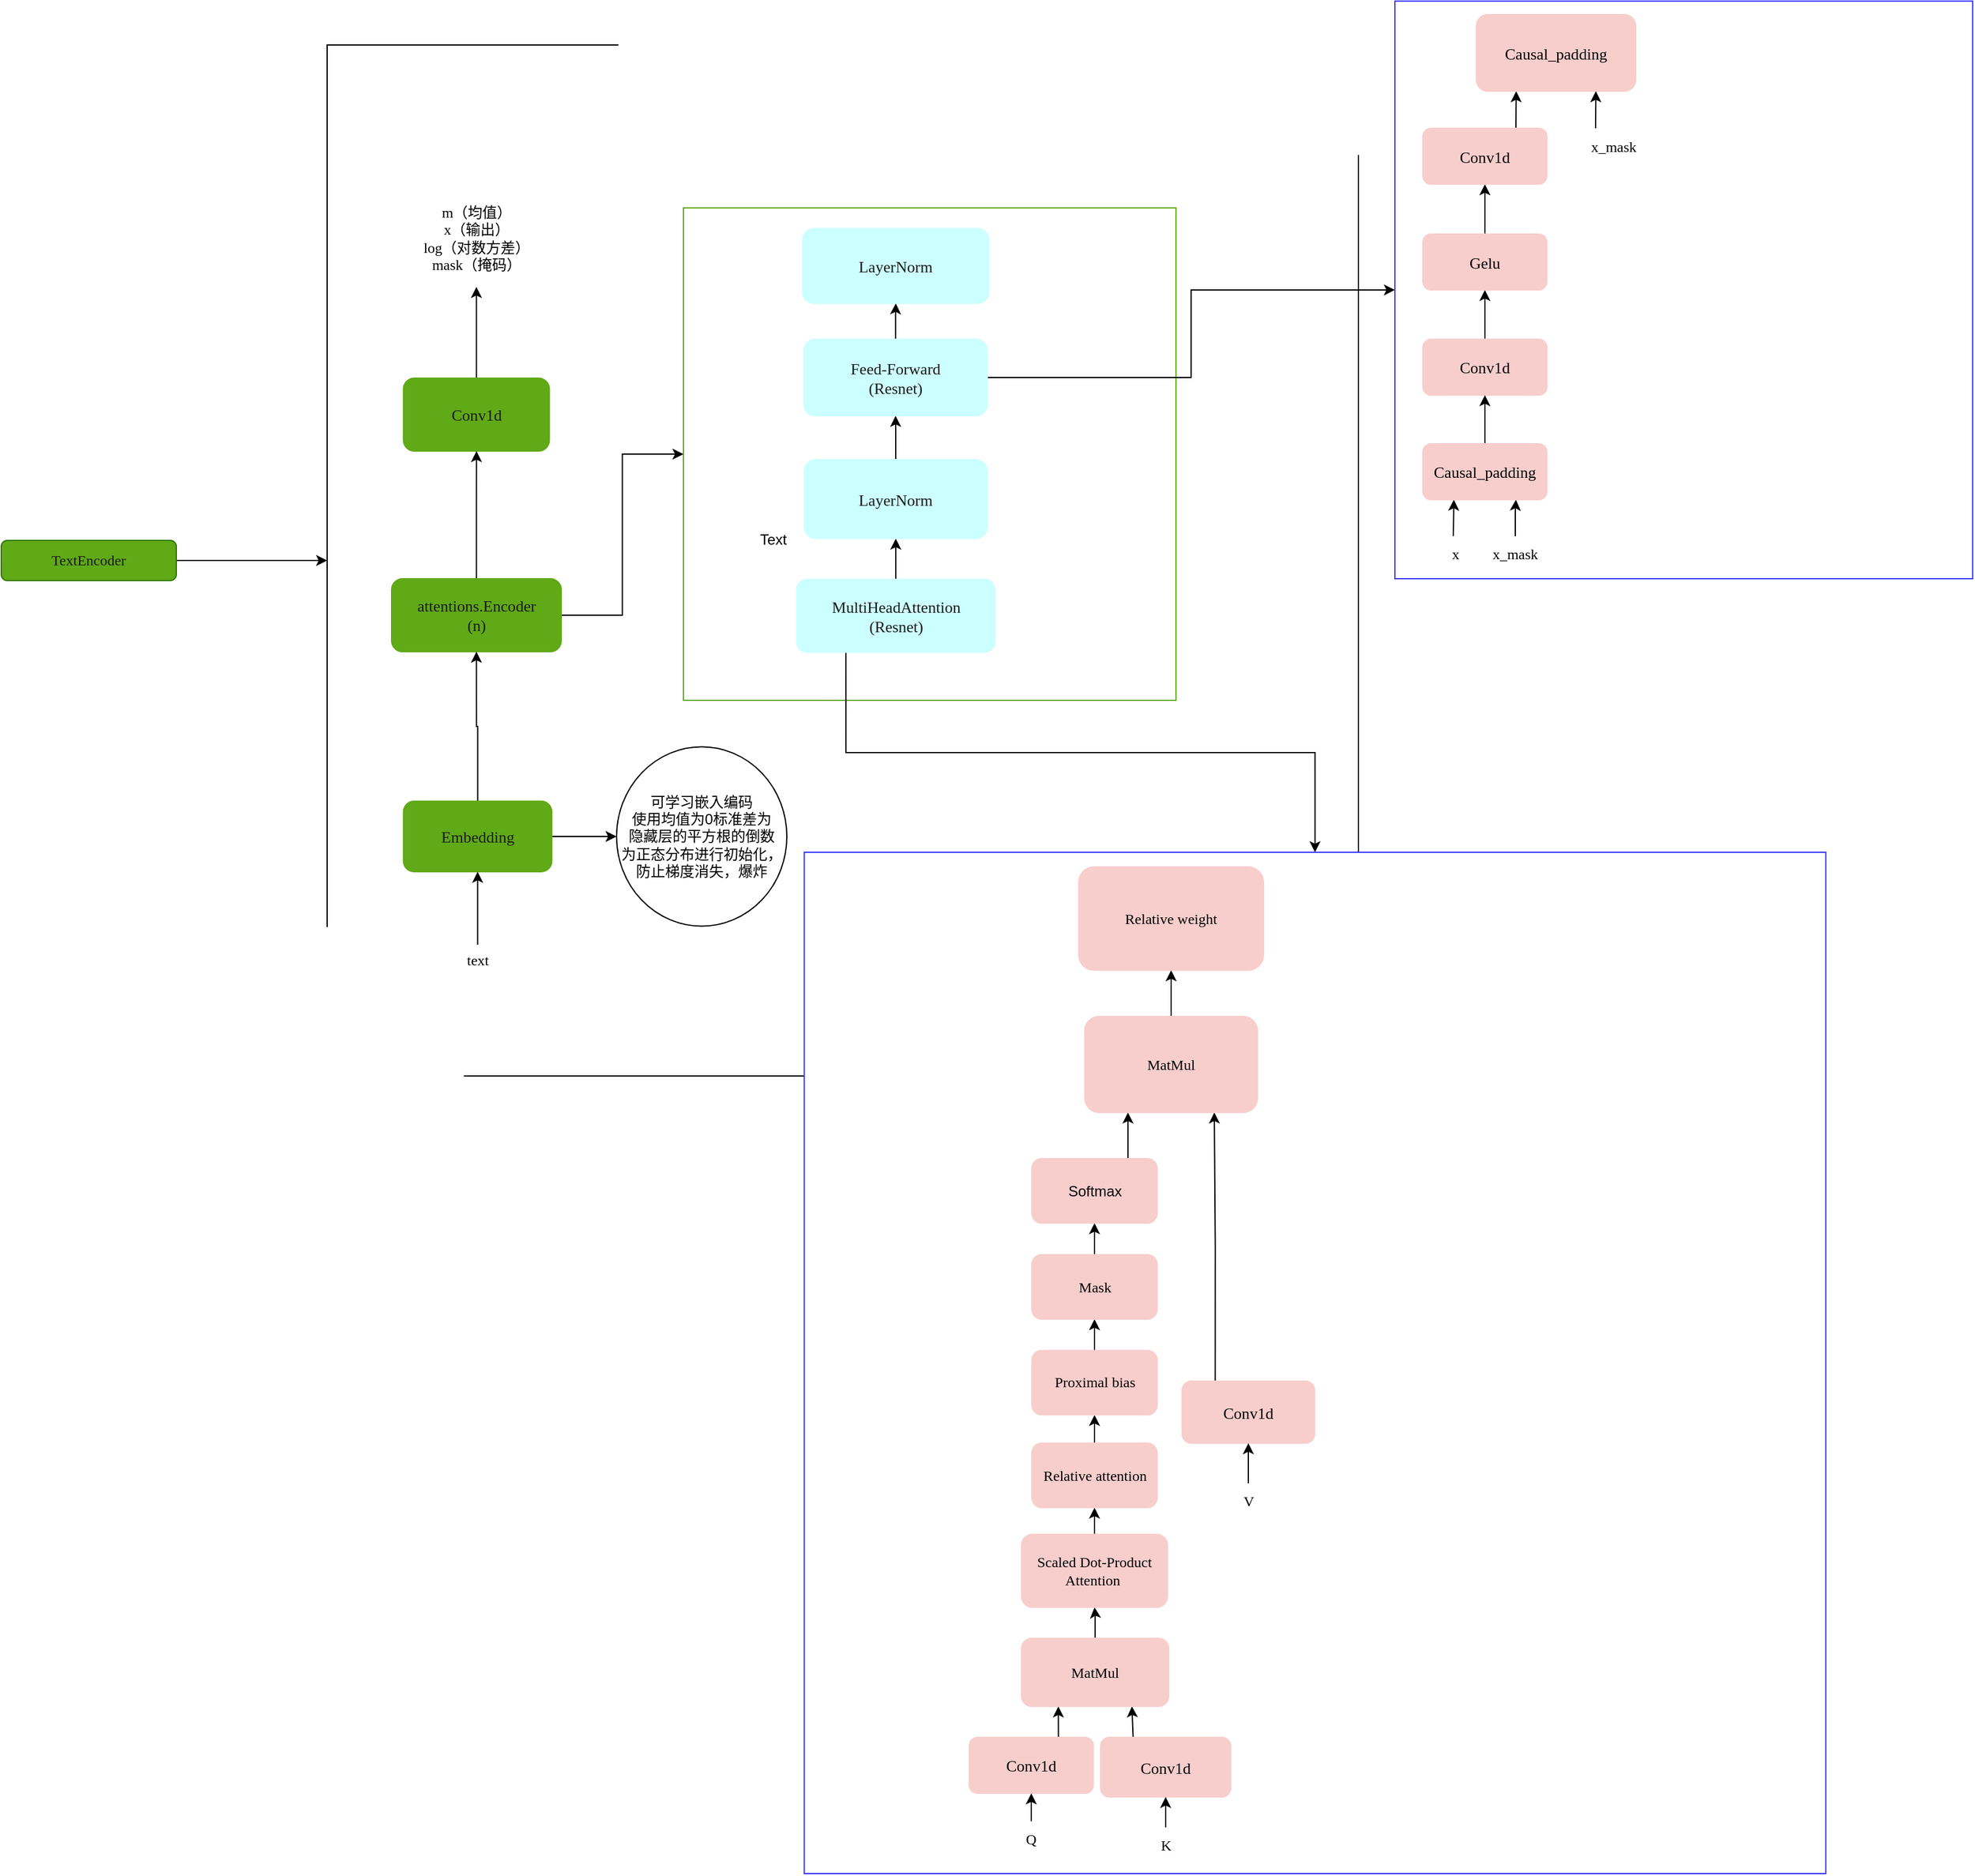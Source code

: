 <mxfile version="26.0.2">
  <diagram name="Page-1" id="c7558073-3199-34d8-9f00-42111426c3f3">
    <mxGraphModel dx="1723" dy="1977" grid="0" gridSize="10" guides="1" tooltips="1" connect="1" arrows="1" fold="1" page="0" pageScale="1" pageWidth="826" pageHeight="1169" background="none" math="0" shadow="0">
      <root>
        <mxCell id="0" />
        <mxCell id="1" parent="0" />
        <mxCell id="JyKCz9A21-HAHrsIMus4-114" style="edgeStyle=orthogonalEdgeStyle;rounded=0;orthogonalLoop=1;jettySize=auto;html=1;" parent="1" source="JyKCz9A21-HAHrsIMus4-101" target="JyKCz9A21-HAHrsIMus4-112" edge="1">
          <mxGeometry relative="1" as="geometry" />
        </mxCell>
        <mxCell id="JyKCz9A21-HAHrsIMus4-101" value="TextEncoder" style="rounded=1;whiteSpace=wrap;html=1;fillColor=#60a917;strokeColor=#2D7600;fontColor=#1A1A1A;fontStyle=0;fontFamily=Comic Sans MS;" parent="1" vertex="1">
          <mxGeometry x="-282" y="-596.5" width="144" height="33" as="geometry" />
        </mxCell>
        <mxCell id="JyKCz9A21-HAHrsIMus4-112" value="" style="whiteSpace=wrap;html=1;aspect=fixed;labelBackgroundColor=#60A917;fontColor=#1A1A1A;fontFamily=Comic Sans MS;" parent="1" vertex="1">
          <mxGeometry x="-14" y="-1004" width="848" height="848" as="geometry" />
        </mxCell>
        <mxCell id="JyKCz9A21-HAHrsIMus4-137" style="edgeStyle=orthogonalEdgeStyle;rounded=0;orthogonalLoop=1;jettySize=auto;html=1;" parent="1" source="JyKCz9A21-HAHrsIMus4-116" target="JyKCz9A21-HAHrsIMus4-138" edge="1">
          <mxGeometry relative="1" as="geometry">
            <mxPoint x="108.667" y="-795" as="targetPoint" />
          </mxGeometry>
        </mxCell>
        <mxCell id="JyKCz9A21-HAHrsIMus4-116" value="&lt;div style=&quot;&quot;&gt;&lt;div style=&quot;font-size: 9.8pt;&quot;&gt;Conv1d&lt;/div&gt;&lt;/div&gt;" style="rounded=1;whiteSpace=wrap;html=1;fontColor=#1A1A1A;labelBackgroundColor=#60A917;strokeColor=#60A917;fillColor=#60A917;fontFamily=Comic Sans MS;" parent="1" vertex="1">
          <mxGeometry x="48.75" y="-730" width="120" height="60" as="geometry" />
        </mxCell>
        <mxCell id="JyKCz9A21-HAHrsIMus4-127" style="edgeStyle=orthogonalEdgeStyle;rounded=0;orthogonalLoop=1;jettySize=auto;html=1;" parent="1" source="JyKCz9A21-HAHrsIMus4-117" target="JyKCz9A21-HAHrsIMus4-116" edge="1">
          <mxGeometry relative="1" as="geometry" />
        </mxCell>
        <mxCell id="JyKCz9A21-HAHrsIMus4-134" style="edgeStyle=orthogonalEdgeStyle;rounded=0;orthogonalLoop=1;jettySize=auto;html=1;entryX=0;entryY=0.5;entryDx=0;entryDy=0;" parent="1" source="JyKCz9A21-HAHrsIMus4-117" target="JyKCz9A21-HAHrsIMus4-133" edge="1">
          <mxGeometry relative="1" as="geometry" />
        </mxCell>
        <mxCell id="JyKCz9A21-HAHrsIMus4-117" value="&lt;div&gt;&lt;div style=&quot;font-size: 9.8pt;&quot;&gt;&lt;font style=&quot;color: rgb(26, 26, 26);&quot;&gt;attentions&lt;span style=&quot;background-color: rgb(96, 169, 23);&quot;&gt;.&lt;/span&gt;Encoder&lt;br&gt;(n)&lt;/font&gt;&lt;/div&gt;&lt;/div&gt;" style="rounded=1;whiteSpace=wrap;html=1;fillColor=#60A917;strokeColor=#60A917;fontFamily=Comic Sans MS;" parent="1" vertex="1">
          <mxGeometry x="39" y="-565" width="139.5" height="60" as="geometry" />
        </mxCell>
        <mxCell id="JyKCz9A21-HAHrsIMus4-126" style="edgeStyle=orthogonalEdgeStyle;rounded=0;orthogonalLoop=1;jettySize=auto;html=1;entryX=0.5;entryY=1;entryDx=0;entryDy=0;" parent="1" source="JyKCz9A21-HAHrsIMus4-118" target="JyKCz9A21-HAHrsIMus4-117" edge="1">
          <mxGeometry relative="1" as="geometry" />
        </mxCell>
        <mxCell id="JyKCz9A21-HAHrsIMus4-129" style="edgeStyle=orthogonalEdgeStyle;rounded=0;orthogonalLoop=1;jettySize=auto;html=1;" parent="1" source="JyKCz9A21-HAHrsIMus4-118" target="JyKCz9A21-HAHrsIMus4-128" edge="1">
          <mxGeometry relative="1" as="geometry" />
        </mxCell>
        <mxCell id="JyKCz9A21-HAHrsIMus4-118" value="&lt;div style=&quot;&quot;&gt;&lt;div style=&quot;font-size: 9.8pt;&quot;&gt;&lt;span style=&quot;background-color: rgb(96, 169, 23);&quot;&gt;Embedding&lt;/span&gt;&lt;/div&gt;&lt;/div&gt;" style="rounded=1;whiteSpace=wrap;html=1;fontFamily=Comic Sans MS;labelBackgroundColor=#FFFFFF;fillStyle=solid;fillColor=#60a917;fontColor=#1B1B1B;strokeColor=#60A917;" parent="1" vertex="1">
          <mxGeometry x="48.75" y="-382" width="122" height="58" as="geometry" />
        </mxCell>
        <mxCell id="JyKCz9A21-HAHrsIMus4-122" style="edgeStyle=orthogonalEdgeStyle;rounded=0;orthogonalLoop=1;jettySize=auto;html=1;" parent="1" source="JyKCz9A21-HAHrsIMus4-121" target="JyKCz9A21-HAHrsIMus4-118" edge="1">
          <mxGeometry relative="1" as="geometry" />
        </mxCell>
        <mxCell id="JyKCz9A21-HAHrsIMus4-121" value="text" style="text;html=1;align=center;verticalAlign=middle;whiteSpace=wrap;rounded=0;fontFamily=Comic Sans MS;" parent="1" vertex="1">
          <mxGeometry x="79.75" y="-264" width="60" height="26" as="geometry" />
        </mxCell>
        <mxCell id="JyKCz9A21-HAHrsIMus4-128" value="可学习嵌入编码&lt;br&gt;使用均值为0标准差为&lt;br&gt;隐藏层的平方根的倒数&lt;br&gt;为正态分布进行初始化，&lt;br&gt;防止梯度消失，爆炸" style="ellipse;whiteSpace=wrap;html=1;" parent="1" vertex="1">
          <mxGeometry x="224" y="-426.75" width="140" height="147.5" as="geometry" />
        </mxCell>
        <mxCell id="JyKCz9A21-HAHrsIMus4-133" value="" style="whiteSpace=wrap;html=1;aspect=fixed;strokeColor=#60A917;gradientColor=none;fillColor=default;" parent="1" vertex="1">
          <mxGeometry x="279" y="-870" width="405" height="405" as="geometry" />
        </mxCell>
        <mxCell id="JyKCz9A21-HAHrsIMus4-138" value="&lt;font face=&quot;Comic Sans MS&quot;&gt;m（均值）&lt;/font&gt;&lt;div&gt;&lt;font face=&quot;Comic Sans MS&quot;&gt;x（输出）&lt;br&gt;log（对数方差）&lt;/font&gt;&lt;/div&gt;&lt;div&gt;&lt;font face=&quot;Comic Sans MS&quot;&gt;mask（掩码）&lt;/font&gt;&lt;/div&gt;" style="text;html=1;align=center;verticalAlign=middle;whiteSpace=wrap;rounded=0;" parent="1" vertex="1">
          <mxGeometry x="6.57" y="-885" width="204.37" height="80" as="geometry" />
        </mxCell>
        <mxCell id="JyKCz9A21-HAHrsIMus4-141" style="edgeStyle=orthogonalEdgeStyle;rounded=0;orthogonalLoop=1;jettySize=auto;html=1;entryX=0.5;entryY=1;entryDx=0;entryDy=0;" parent="1" source="JyKCz9A21-HAHrsIMus4-139" target="JyKCz9A21-HAHrsIMus4-140" edge="1">
          <mxGeometry relative="1" as="geometry" />
        </mxCell>
        <mxCell id="ANsRWZRk_wn6D99G8DN_-79" style="edgeStyle=orthogonalEdgeStyle;rounded=0;orthogonalLoop=1;jettySize=auto;html=1;exitX=0.25;exitY=1;exitDx=0;exitDy=0;entryX=0.5;entryY=0;entryDx=0;entryDy=0;" parent="1" source="JyKCz9A21-HAHrsIMus4-139" target="ANsRWZRk_wn6D99G8DN_-3" edge="1">
          <mxGeometry relative="1" as="geometry" />
        </mxCell>
        <mxCell id="JyKCz9A21-HAHrsIMus4-139" value="&lt;div style=&quot;&quot;&gt;&lt;div style=&quot;font-size: 9.8pt;&quot;&gt;&lt;div style=&quot;&quot;&gt;&lt;div style=&quot;font-size: 9.8pt;&quot;&gt;MultiHeadAttention&lt;br&gt;(Resnet)&lt;/div&gt;&lt;/div&gt;&lt;/div&gt;&lt;/div&gt;" style="rounded=1;whiteSpace=wrap;html=1;labelBackgroundColor=#CCFFFF;strokeColor=none;fillColor=#CCFFFF;labelBorderColor=none;fontColor=#1A1A1A;fontFamily=Comic Sans MS;" parent="1" vertex="1">
          <mxGeometry x="371.56" y="-565" width="164" height="61" as="geometry" />
        </mxCell>
        <mxCell id="JyKCz9A21-HAHrsIMus4-143" style="edgeStyle=orthogonalEdgeStyle;rounded=0;orthogonalLoop=1;jettySize=auto;html=1;entryX=0.5;entryY=1;entryDx=0;entryDy=0;" parent="1" source="JyKCz9A21-HAHrsIMus4-140" target="JyKCz9A21-HAHrsIMus4-142" edge="1">
          <mxGeometry relative="1" as="geometry" />
        </mxCell>
        <mxCell id="JyKCz9A21-HAHrsIMus4-140" value="&lt;div style=&quot;&quot;&gt;&lt;div style=&quot;font-size: 9.8pt;&quot;&gt;LayerNorm&lt;/div&gt;&lt;/div&gt;" style="rounded=1;whiteSpace=wrap;html=1;fontColor=#1A1A1A;labelBackgroundColor=#CCFFFF;strokeColor=#CCFFFF;fillColor=#CCFFFF;fontFamily=Comic Sans MS;" parent="1" vertex="1">
          <mxGeometry x="378.31" y="-663" width="150.5" height="65" as="geometry" />
        </mxCell>
        <mxCell id="JyKCz9A21-HAHrsIMus4-145" style="edgeStyle=orthogonalEdgeStyle;rounded=0;orthogonalLoop=1;jettySize=auto;html=1;" parent="1" source="JyKCz9A21-HAHrsIMus4-142" target="JyKCz9A21-HAHrsIMus4-144" edge="1">
          <mxGeometry relative="1" as="geometry" />
        </mxCell>
        <mxCell id="ANsRWZRk_wn6D99G8DN_-52" style="edgeStyle=orthogonalEdgeStyle;rounded=0;orthogonalLoop=1;jettySize=auto;html=1;" parent="1" source="JyKCz9A21-HAHrsIMus4-142" target="ANsRWZRk_wn6D99G8DN_-53" edge="1">
          <mxGeometry relative="1" as="geometry">
            <mxPoint x="990.667" y="-730.5" as="targetPoint" />
          </mxGeometry>
        </mxCell>
        <mxCell id="JyKCz9A21-HAHrsIMus4-142" value="&lt;div style=&quot;&quot;&gt;&lt;div style=&quot;&quot;&gt;&lt;font&gt;&lt;span style=&quot;font-size: 13.067px;&quot;&gt;Feed-Forward&lt;/span&gt;&lt;/font&gt;&lt;font style=&quot;&quot;&gt;&lt;span style=&quot;font-size: 9.8pt;&quot;&gt;&lt;/span&gt;&lt;/font&gt;&lt;/div&gt;&lt;div style=&quot;&quot;&gt;&lt;font&gt;&lt;span style=&quot;font-size: 13.067px;&quot;&gt;(Resnet)&lt;/span&gt;&lt;/font&gt;&lt;/div&gt;&lt;/div&gt;" style="rounded=1;whiteSpace=wrap;html=1;labelBackgroundColor=#CCFFFF;fontColor=#1A1A1A;strokeColor=#CCFFFF;fillColor=#CCFFFF;fontFamily=Comic Sans MS;" parent="1" vertex="1">
          <mxGeometry x="378" y="-762" width="150.81" height="63" as="geometry" />
        </mxCell>
        <mxCell id="JyKCz9A21-HAHrsIMus4-144" value="&lt;div style=&quot;&quot;&gt;&lt;div style=&quot;font-size: 9.8pt;&quot;&gt;LayerNorm&lt;/div&gt;&lt;/div&gt;" style="rounded=1;whiteSpace=wrap;html=1;fontColor=#1A1A1A;labelBackgroundColor=#CCFFFF;strokeColor=#CCFFFF;fillColor=#CCFFFF;fontFamily=Comic Sans MS;" parent="1" vertex="1">
          <mxGeometry x="377.06" y="-853" width="153" height="61.5" as="geometry" />
        </mxCell>
        <mxCell id="ANsRWZRk_wn6D99G8DN_-3" value="" style="whiteSpace=wrap;html=1;aspect=fixed;strokeColor=#3333FF;" parent="1" vertex="1">
          <mxGeometry x="378.31" y="-340" width="840" height="840" as="geometry" />
        </mxCell>
        <mxCell id="ANsRWZRk_wn6D99G8DN_-30" style="edgeStyle=orthogonalEdgeStyle;rounded=0;orthogonalLoop=1;jettySize=auto;html=1;exitX=0.75;exitY=0;exitDx=0;exitDy=0;entryX=0.25;entryY=1;entryDx=0;entryDy=0;" parent="1" source="ANsRWZRk_wn6D99G8DN_-7" target="ANsRWZRk_wn6D99G8DN_-18" edge="1">
          <mxGeometry relative="1" as="geometry" />
        </mxCell>
        <mxCell id="ANsRWZRk_wn6D99G8DN_-7" value="&lt;div style=&quot;&quot;&gt;&lt;div style=&quot;font-size: 9.8pt;&quot;&gt;Conv1d&lt;/div&gt;&lt;/div&gt;" style="rounded=1;whiteSpace=wrap;html=1;labelBackgroundColor=#F8CECC;strokeColor=#F8CECC;fillColor=#F8CECC;fontFamily=Comic Sans MS;" parent="1" vertex="1">
          <mxGeometry x="514" y="388" width="102" height="46" as="geometry" />
        </mxCell>
        <mxCell id="ANsRWZRk_wn6D99G8DN_-31" style="edgeStyle=orthogonalEdgeStyle;rounded=0;orthogonalLoop=1;jettySize=auto;html=1;exitX=0.25;exitY=0;exitDx=0;exitDy=0;entryX=0.75;entryY=1;entryDx=0;entryDy=0;" parent="1" source="ANsRWZRk_wn6D99G8DN_-8" target="ANsRWZRk_wn6D99G8DN_-18" edge="1">
          <mxGeometry relative="1" as="geometry" />
        </mxCell>
        <mxCell id="ANsRWZRk_wn6D99G8DN_-8" value="&lt;div style=&quot;&quot;&gt;&lt;div style=&quot;font-size: 9.8pt;&quot;&gt;Conv1d&lt;/div&gt;&lt;/div&gt;" style="rounded=1;whiteSpace=wrap;html=1;labelBackgroundColor=#F8CECC;strokeColor=#F8CECC;fillColor=#F8CECC;fontFamily=Comic Sans MS;" parent="1" vertex="1">
          <mxGeometry x="622" y="388" width="107" height="49" as="geometry" />
        </mxCell>
        <mxCell id="ANsRWZRk_wn6D99G8DN_-48" style="edgeStyle=orthogonalEdgeStyle;rounded=0;orthogonalLoop=1;jettySize=auto;html=1;exitX=0.25;exitY=0;exitDx=0;exitDy=0;entryX=0.75;entryY=1;entryDx=0;entryDy=0;" parent="1" source="ANsRWZRk_wn6D99G8DN_-9" target="ANsRWZRk_wn6D99G8DN_-45" edge="1">
          <mxGeometry relative="1" as="geometry" />
        </mxCell>
        <mxCell id="ANsRWZRk_wn6D99G8DN_-9" value="&lt;div style=&quot;&quot;&gt;&lt;div style=&quot;font-size: 9.8pt;&quot;&gt;Conv1d&lt;/div&gt;&lt;/div&gt;" style="rounded=1;whiteSpace=wrap;html=1;labelBackgroundColor=#F8CECC;strokeColor=#F8CECC;fillColor=#F8CECC;fontFamily=Comic Sans MS;" parent="1" vertex="1">
          <mxGeometry x="689" y="95" width="109" height="51" as="geometry" />
        </mxCell>
        <mxCell id="ANsRWZRk_wn6D99G8DN_-13" style="edgeStyle=orthogonalEdgeStyle;rounded=0;orthogonalLoop=1;jettySize=auto;html=1;" parent="1" source="ANsRWZRk_wn6D99G8DN_-10" target="ANsRWZRk_wn6D99G8DN_-7" edge="1">
          <mxGeometry relative="1" as="geometry" />
        </mxCell>
        <mxCell id="ANsRWZRk_wn6D99G8DN_-10" value="Q" style="text;html=1;align=center;verticalAlign=middle;whiteSpace=wrap;rounded=0;fontFamily=Comic Sans MS;" parent="1" vertex="1">
          <mxGeometry x="535" y="457" width="60" height="30" as="geometry" />
        </mxCell>
        <mxCell id="ANsRWZRk_wn6D99G8DN_-16" style="edgeStyle=orthogonalEdgeStyle;rounded=0;orthogonalLoop=1;jettySize=auto;html=1;entryX=0.5;entryY=1;entryDx=0;entryDy=0;" parent="1" source="ANsRWZRk_wn6D99G8DN_-11" target="ANsRWZRk_wn6D99G8DN_-8" edge="1">
          <mxGeometry relative="1" as="geometry" />
        </mxCell>
        <mxCell id="ANsRWZRk_wn6D99G8DN_-11" value="K" style="text;html=1;align=center;verticalAlign=middle;whiteSpace=wrap;rounded=0;fontFamily=Comic Sans MS;" parent="1" vertex="1">
          <mxGeometry x="645.5" y="462" width="60" height="30" as="geometry" />
        </mxCell>
        <mxCell id="ANsRWZRk_wn6D99G8DN_-17" style="edgeStyle=orthogonalEdgeStyle;rounded=0;orthogonalLoop=1;jettySize=auto;html=1;" parent="1" source="ANsRWZRk_wn6D99G8DN_-12" target="ANsRWZRk_wn6D99G8DN_-9" edge="1">
          <mxGeometry relative="1" as="geometry" />
        </mxCell>
        <mxCell id="ANsRWZRk_wn6D99G8DN_-12" value="V" style="text;html=1;align=center;verticalAlign=middle;whiteSpace=wrap;rounded=0;fontFamily=Comic Sans MS;" parent="1" vertex="1">
          <mxGeometry x="713.5" y="179" width="60" height="30" as="geometry" />
        </mxCell>
        <mxCell id="ANsRWZRk_wn6D99G8DN_-27" style="edgeStyle=orthogonalEdgeStyle;rounded=0;orthogonalLoop=1;jettySize=auto;html=1;" parent="1" source="ANsRWZRk_wn6D99G8DN_-18" target="ANsRWZRk_wn6D99G8DN_-26" edge="1">
          <mxGeometry relative="1" as="geometry" />
        </mxCell>
        <mxCell id="ANsRWZRk_wn6D99G8DN_-18" value="MatMul" style="rounded=1;whiteSpace=wrap;html=1;fontFamily=Comic Sans MS;fontColor=default;labelBorderColor=#F8CECC;labelBackgroundColor=#F8CECC;strokeColor=#F8CECC;fillColor=#F8CECC;" parent="1" vertex="1">
          <mxGeometry x="557" y="306.5" width="121" height="56" as="geometry" />
        </mxCell>
        <mxCell id="ANsRWZRk_wn6D99G8DN_-37" style="edgeStyle=orthogonalEdgeStyle;rounded=0;orthogonalLoop=1;jettySize=auto;html=1;" parent="1" source="ANsRWZRk_wn6D99G8DN_-26" target="ANsRWZRk_wn6D99G8DN_-32" edge="1">
          <mxGeometry relative="1" as="geometry" />
        </mxCell>
        <mxCell id="ANsRWZRk_wn6D99G8DN_-26" value="Scaled Dot-Product Attention&amp;nbsp;" style="rounded=1;whiteSpace=wrap;html=1;fontFamily=Comic Sans MS;labelBackgroundColor=#F8CECC;fillColor=#F8CECC;strokeColor=#F8CECC;" parent="1" vertex="1">
          <mxGeometry x="557" y="221" width="120" height="60" as="geometry" />
        </mxCell>
        <mxCell id="ANsRWZRk_wn6D99G8DN_-40" style="edgeStyle=orthogonalEdgeStyle;rounded=0;orthogonalLoop=1;jettySize=auto;html=1;" parent="1" source="ANsRWZRk_wn6D99G8DN_-32" target="ANsRWZRk_wn6D99G8DN_-38" edge="1">
          <mxGeometry relative="1" as="geometry" />
        </mxCell>
        <mxCell id="ANsRWZRk_wn6D99G8DN_-32" value="&lt;font face=&quot;Comic Sans MS&quot;&gt;Relative attention&lt;/font&gt;" style="rounded=1;whiteSpace=wrap;html=1;fillColor=#F8CECC;strokeColor=#F8CECC;" parent="1" vertex="1">
          <mxGeometry x="565.5" y="146" width="103" height="53" as="geometry" />
        </mxCell>
        <mxCell id="ANsRWZRk_wn6D99G8DN_-42" style="edgeStyle=orthogonalEdgeStyle;rounded=0;orthogonalLoop=1;jettySize=auto;html=1;" parent="1" source="ANsRWZRk_wn6D99G8DN_-38" target="ANsRWZRk_wn6D99G8DN_-41" edge="1">
          <mxGeometry relative="1" as="geometry" />
        </mxCell>
        <mxCell id="ANsRWZRk_wn6D99G8DN_-38" value="&lt;font face=&quot;Comic Sans MS&quot;&gt;Proximal bias&lt;/font&gt;" style="rounded=1;whiteSpace=wrap;html=1;fillColor=#F8CECC;strokeColor=#F8CECC;" parent="1" vertex="1">
          <mxGeometry x="565.5" y="69.75" width="103" height="53" as="geometry" />
        </mxCell>
        <mxCell id="ANsRWZRk_wn6D99G8DN_-44" style="edgeStyle=orthogonalEdgeStyle;rounded=0;orthogonalLoop=1;jettySize=auto;html=1;entryX=0.5;entryY=1;entryDx=0;entryDy=0;" parent="1" source="ANsRWZRk_wn6D99G8DN_-41" target="ANsRWZRk_wn6D99G8DN_-43" edge="1">
          <mxGeometry relative="1" as="geometry" />
        </mxCell>
        <mxCell id="ANsRWZRk_wn6D99G8DN_-41" value="&lt;font face=&quot;Comic Sans MS&quot;&gt;Mask&lt;/font&gt;" style="rounded=1;whiteSpace=wrap;html=1;fillColor=#F8CECC;strokeColor=#F8CECC;" parent="1" vertex="1">
          <mxGeometry x="565.5" y="-9" width="103" height="53" as="geometry" />
        </mxCell>
        <mxCell id="ANsRWZRk_wn6D99G8DN_-47" style="edgeStyle=orthogonalEdgeStyle;rounded=0;orthogonalLoop=1;jettySize=auto;html=1;exitX=0.75;exitY=0;exitDx=0;exitDy=0;entryX=0.25;entryY=1;entryDx=0;entryDy=0;" parent="1" source="ANsRWZRk_wn6D99G8DN_-43" target="ANsRWZRk_wn6D99G8DN_-45" edge="1">
          <mxGeometry relative="1" as="geometry" />
        </mxCell>
        <mxCell id="ANsRWZRk_wn6D99G8DN_-43" value="Softmax" style="rounded=1;whiteSpace=wrap;html=1;fillColor=#F8CECC;strokeColor=#F8CECC;" parent="1" vertex="1">
          <mxGeometry x="565.5" y="-88" width="103" height="53" as="geometry" />
        </mxCell>
        <mxCell id="ANsRWZRk_wn6D99G8DN_-98" style="edgeStyle=orthogonalEdgeStyle;rounded=0;orthogonalLoop=1;jettySize=auto;html=1;exitX=0.5;exitY=0;exitDx=0;exitDy=0;" parent="1" source="ANsRWZRk_wn6D99G8DN_-45" target="ANsRWZRk_wn6D99G8DN_-97" edge="1">
          <mxGeometry relative="1" as="geometry" />
        </mxCell>
        <mxCell id="ANsRWZRk_wn6D99G8DN_-45" value="MatMul" style="rounded=1;whiteSpace=wrap;html=1;fontFamily=Comic Sans MS;fontColor=default;labelBorderColor=#F8CECC;labelBackgroundColor=#F8CECC;strokeColor=#F8CECC;fillColor=#F8CECC;" parent="1" vertex="1">
          <mxGeometry x="609" y="-205" width="142" height="79" as="geometry" />
        </mxCell>
        <mxCell id="ANsRWZRk_wn6D99G8DN_-49" style="edgeStyle=orthogonalEdgeStyle;rounded=0;orthogonalLoop=1;jettySize=auto;html=1;exitX=0.5;exitY=1;exitDx=0;exitDy=0;" parent="1" source="ANsRWZRk_wn6D99G8DN_-9" target="ANsRWZRk_wn6D99G8DN_-9" edge="1">
          <mxGeometry relative="1" as="geometry" />
        </mxCell>
        <mxCell id="ANsRWZRk_wn6D99G8DN_-50" style="edgeStyle=orthogonalEdgeStyle;rounded=0;orthogonalLoop=1;jettySize=auto;html=1;exitX=0.5;exitY=1;exitDx=0;exitDy=0;" parent="1" source="ANsRWZRk_wn6D99G8DN_-12" target="ANsRWZRk_wn6D99G8DN_-12" edge="1">
          <mxGeometry relative="1" as="geometry" />
        </mxCell>
        <mxCell id="ANsRWZRk_wn6D99G8DN_-53" value="" style="whiteSpace=wrap;html=1;aspect=fixed;strokeColor=#3333FF;" parent="1" vertex="1">
          <mxGeometry x="864" y="-1040.09" width="475.09" height="475.09" as="geometry" />
        </mxCell>
        <mxCell id="ANsRWZRk_wn6D99G8DN_-56" style="edgeStyle=orthogonalEdgeStyle;rounded=0;orthogonalLoop=1;jettySize=auto;html=1;entryX=0.5;entryY=1;entryDx=0;entryDy=0;" parent="1" source="ANsRWZRk_wn6D99G8DN_-54" target="ANsRWZRk_wn6D99G8DN_-55" edge="1">
          <mxGeometry relative="1" as="geometry" />
        </mxCell>
        <mxCell id="ANsRWZRk_wn6D99G8DN_-54" value="&lt;div style=&quot;&quot;&gt;&lt;div style=&quot;font-size: 9.8pt;&quot;&gt;Conv1d&lt;/div&gt;&lt;/div&gt;" style="rounded=1;whiteSpace=wrap;html=1;labelBackgroundColor=#F8CECC;strokeColor=#F8CECC;fillColor=#F8CECC;fontFamily=Comic Sans MS;" parent="1" vertex="1">
          <mxGeometry x="887" y="-762" width="102" height="46" as="geometry" />
        </mxCell>
        <mxCell id="ANsRWZRk_wn6D99G8DN_-58" style="edgeStyle=orthogonalEdgeStyle;rounded=0;orthogonalLoop=1;jettySize=auto;html=1;" parent="1" source="ANsRWZRk_wn6D99G8DN_-55" target="ANsRWZRk_wn6D99G8DN_-57" edge="1">
          <mxGeometry relative="1" as="geometry" />
        </mxCell>
        <mxCell id="ANsRWZRk_wn6D99G8DN_-55" value="&lt;div style=&quot;&quot;&gt;&lt;div style=&quot;font-size: 9.8pt;&quot;&gt;Gelu&lt;/div&gt;&lt;/div&gt;" style="rounded=1;whiteSpace=wrap;html=1;labelBackgroundColor=#F8CECC;strokeColor=#F8CECC;fillColor=#F8CECC;fontFamily=Comic Sans MS;" parent="1" vertex="1">
          <mxGeometry x="887" y="-848.5" width="102" height="46" as="geometry" />
        </mxCell>
        <mxCell id="ANsRWZRk_wn6D99G8DN_-75" style="edgeStyle=orthogonalEdgeStyle;rounded=0;orthogonalLoop=1;jettySize=auto;html=1;exitX=0.75;exitY=0;exitDx=0;exitDy=0;entryX=0.25;entryY=1;entryDx=0;entryDy=0;" parent="1" source="ANsRWZRk_wn6D99G8DN_-57" target="ANsRWZRk_wn6D99G8DN_-73" edge="1">
          <mxGeometry relative="1" as="geometry" />
        </mxCell>
        <mxCell id="ANsRWZRk_wn6D99G8DN_-57" value="&lt;div style=&quot;&quot;&gt;&lt;div style=&quot;font-size: 9.8pt;&quot;&gt;Conv1d&lt;/div&gt;&lt;/div&gt;" style="rounded=1;whiteSpace=wrap;html=1;labelBackgroundColor=#F8CECC;strokeColor=#F8CECC;fillColor=#F8CECC;fontFamily=Comic Sans MS;" parent="1" vertex="1">
          <mxGeometry x="887" y="-935.5" width="102" height="46" as="geometry" />
        </mxCell>
        <mxCell id="ANsRWZRk_wn6D99G8DN_-69" style="edgeStyle=orthogonalEdgeStyle;rounded=0;orthogonalLoop=1;jettySize=auto;html=1;entryX=0.25;entryY=1;entryDx=0;entryDy=0;" parent="1" target="ANsRWZRk_wn6D99G8DN_-68" edge="1">
          <mxGeometry relative="1" as="geometry">
            <mxPoint x="912" y="-600" as="sourcePoint" />
          </mxGeometry>
        </mxCell>
        <mxCell id="ANsRWZRk_wn6D99G8DN_-59" value="x" style="text;html=1;align=center;verticalAlign=middle;whiteSpace=wrap;rounded=0;fontFamily=Comic Sans MS;" parent="1" vertex="1">
          <mxGeometry x="884" y="-600" width="60" height="30" as="geometry" />
        </mxCell>
        <mxCell id="ANsRWZRk_wn6D99G8DN_-71" style="edgeStyle=orthogonalEdgeStyle;rounded=0;orthogonalLoop=1;jettySize=auto;html=1;entryX=0.75;entryY=1;entryDx=0;entryDy=0;" parent="1" source="ANsRWZRk_wn6D99G8DN_-60" target="ANsRWZRk_wn6D99G8DN_-68" edge="1">
          <mxGeometry relative="1" as="geometry" />
        </mxCell>
        <mxCell id="ANsRWZRk_wn6D99G8DN_-60" value="x_mask" style="text;html=1;align=center;verticalAlign=middle;whiteSpace=wrap;rounded=0;fontFamily=Comic Sans MS;" parent="1" vertex="1">
          <mxGeometry x="933" y="-600" width="60" height="30" as="geometry" />
        </mxCell>
        <mxCell id="ANsRWZRk_wn6D99G8DN_-72" style="edgeStyle=orthogonalEdgeStyle;rounded=0;orthogonalLoop=1;jettySize=auto;html=1;entryX=0.5;entryY=1;entryDx=0;entryDy=0;" parent="1" source="ANsRWZRk_wn6D99G8DN_-68" target="ANsRWZRk_wn6D99G8DN_-54" edge="1">
          <mxGeometry relative="1" as="geometry" />
        </mxCell>
        <mxCell id="ANsRWZRk_wn6D99G8DN_-68" value="&lt;div style=&quot;&quot;&gt;&lt;div style=&quot;font-size: 9.8pt;&quot;&gt;Causal_padding&lt;/div&gt;&lt;/div&gt;" style="rounded=1;whiteSpace=wrap;html=1;labelBackgroundColor=#F8CECC;strokeColor=#F8CECC;fillColor=#F8CECC;fontFamily=Comic Sans MS;" parent="1" vertex="1">
          <mxGeometry x="887" y="-676" width="102" height="46" as="geometry" />
        </mxCell>
        <mxCell id="ANsRWZRk_wn6D99G8DN_-73" value="&lt;div style=&quot;&quot;&gt;&lt;div style=&quot;font-size: 9.8pt;&quot;&gt;Causal_padding&lt;/div&gt;&lt;/div&gt;" style="rounded=1;whiteSpace=wrap;html=1;labelBackgroundColor=#F8CECC;strokeColor=#F8CECC;fillColor=#F8CECC;fontFamily=Comic Sans MS;" parent="1" vertex="1">
          <mxGeometry x="931" y="-1029" width="131" height="63" as="geometry" />
        </mxCell>
        <mxCell id="ANsRWZRk_wn6D99G8DN_-76" style="edgeStyle=orthogonalEdgeStyle;rounded=0;orthogonalLoop=1;jettySize=auto;html=1;exitX=0.25;exitY=0;exitDx=0;exitDy=0;entryX=0.75;entryY=1;entryDx=0;entryDy=0;" parent="1" source="ANsRWZRk_wn6D99G8DN_-74" target="ANsRWZRk_wn6D99G8DN_-73" edge="1">
          <mxGeometry relative="1" as="geometry" />
        </mxCell>
        <mxCell id="ANsRWZRk_wn6D99G8DN_-74" value="x_mask" style="text;html=1;align=center;verticalAlign=middle;whiteSpace=wrap;rounded=0;fontFamily=Comic Sans MS;" parent="1" vertex="1">
          <mxGeometry x="1014" y="-935.5" width="60" height="30" as="geometry" />
        </mxCell>
        <mxCell id="ANsRWZRk_wn6D99G8DN_-80" value="Text" style="text;html=1;align=center;verticalAlign=middle;whiteSpace=wrap;rounded=0;" parent="1" vertex="1">
          <mxGeometry x="323" y="-612" width="60" height="30" as="geometry" />
        </mxCell>
        <mxCell id="ANsRWZRk_wn6D99G8DN_-97" value="&lt;font face=&quot;Comic Sans MS&quot;&gt;Relative weight&lt;/font&gt;" style="rounded=1;whiteSpace=wrap;html=1;fillColor=#F8CECC;strokeColor=#F8CECC;" parent="1" vertex="1">
          <mxGeometry x="604" y="-328" width="152" height="85" as="geometry" />
        </mxCell>
      </root>
    </mxGraphModel>
  </diagram>
</mxfile>
